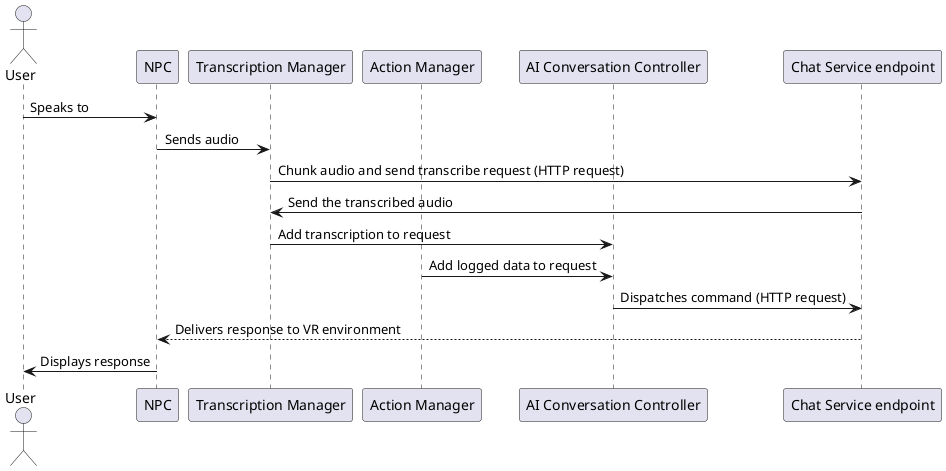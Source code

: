 @startuml BlueSectorProcessView
actor User
participant "NPC" as NPC
participant "Transcription Manager" as TM
participant "Action Manager" as AM
participant "AI Conversation Controller" as ACC
participant "Chat Service endpoint" as CSM

User -> NPC: Speaks to
NPC -> TM: Sends audio
TM -> CSM: Chunk audio and send transcribe request (HTTP request)
CSM -> TM: Send the transcribed audio
TM -> ACC: Add transcription to request
AM -> ACC: Add logged data to request
ACC -> CSM: Dispatches command (HTTP request)
CSM --> NPC: Delivers response to VR environment
NPC -> User: Displays response
@enduml
